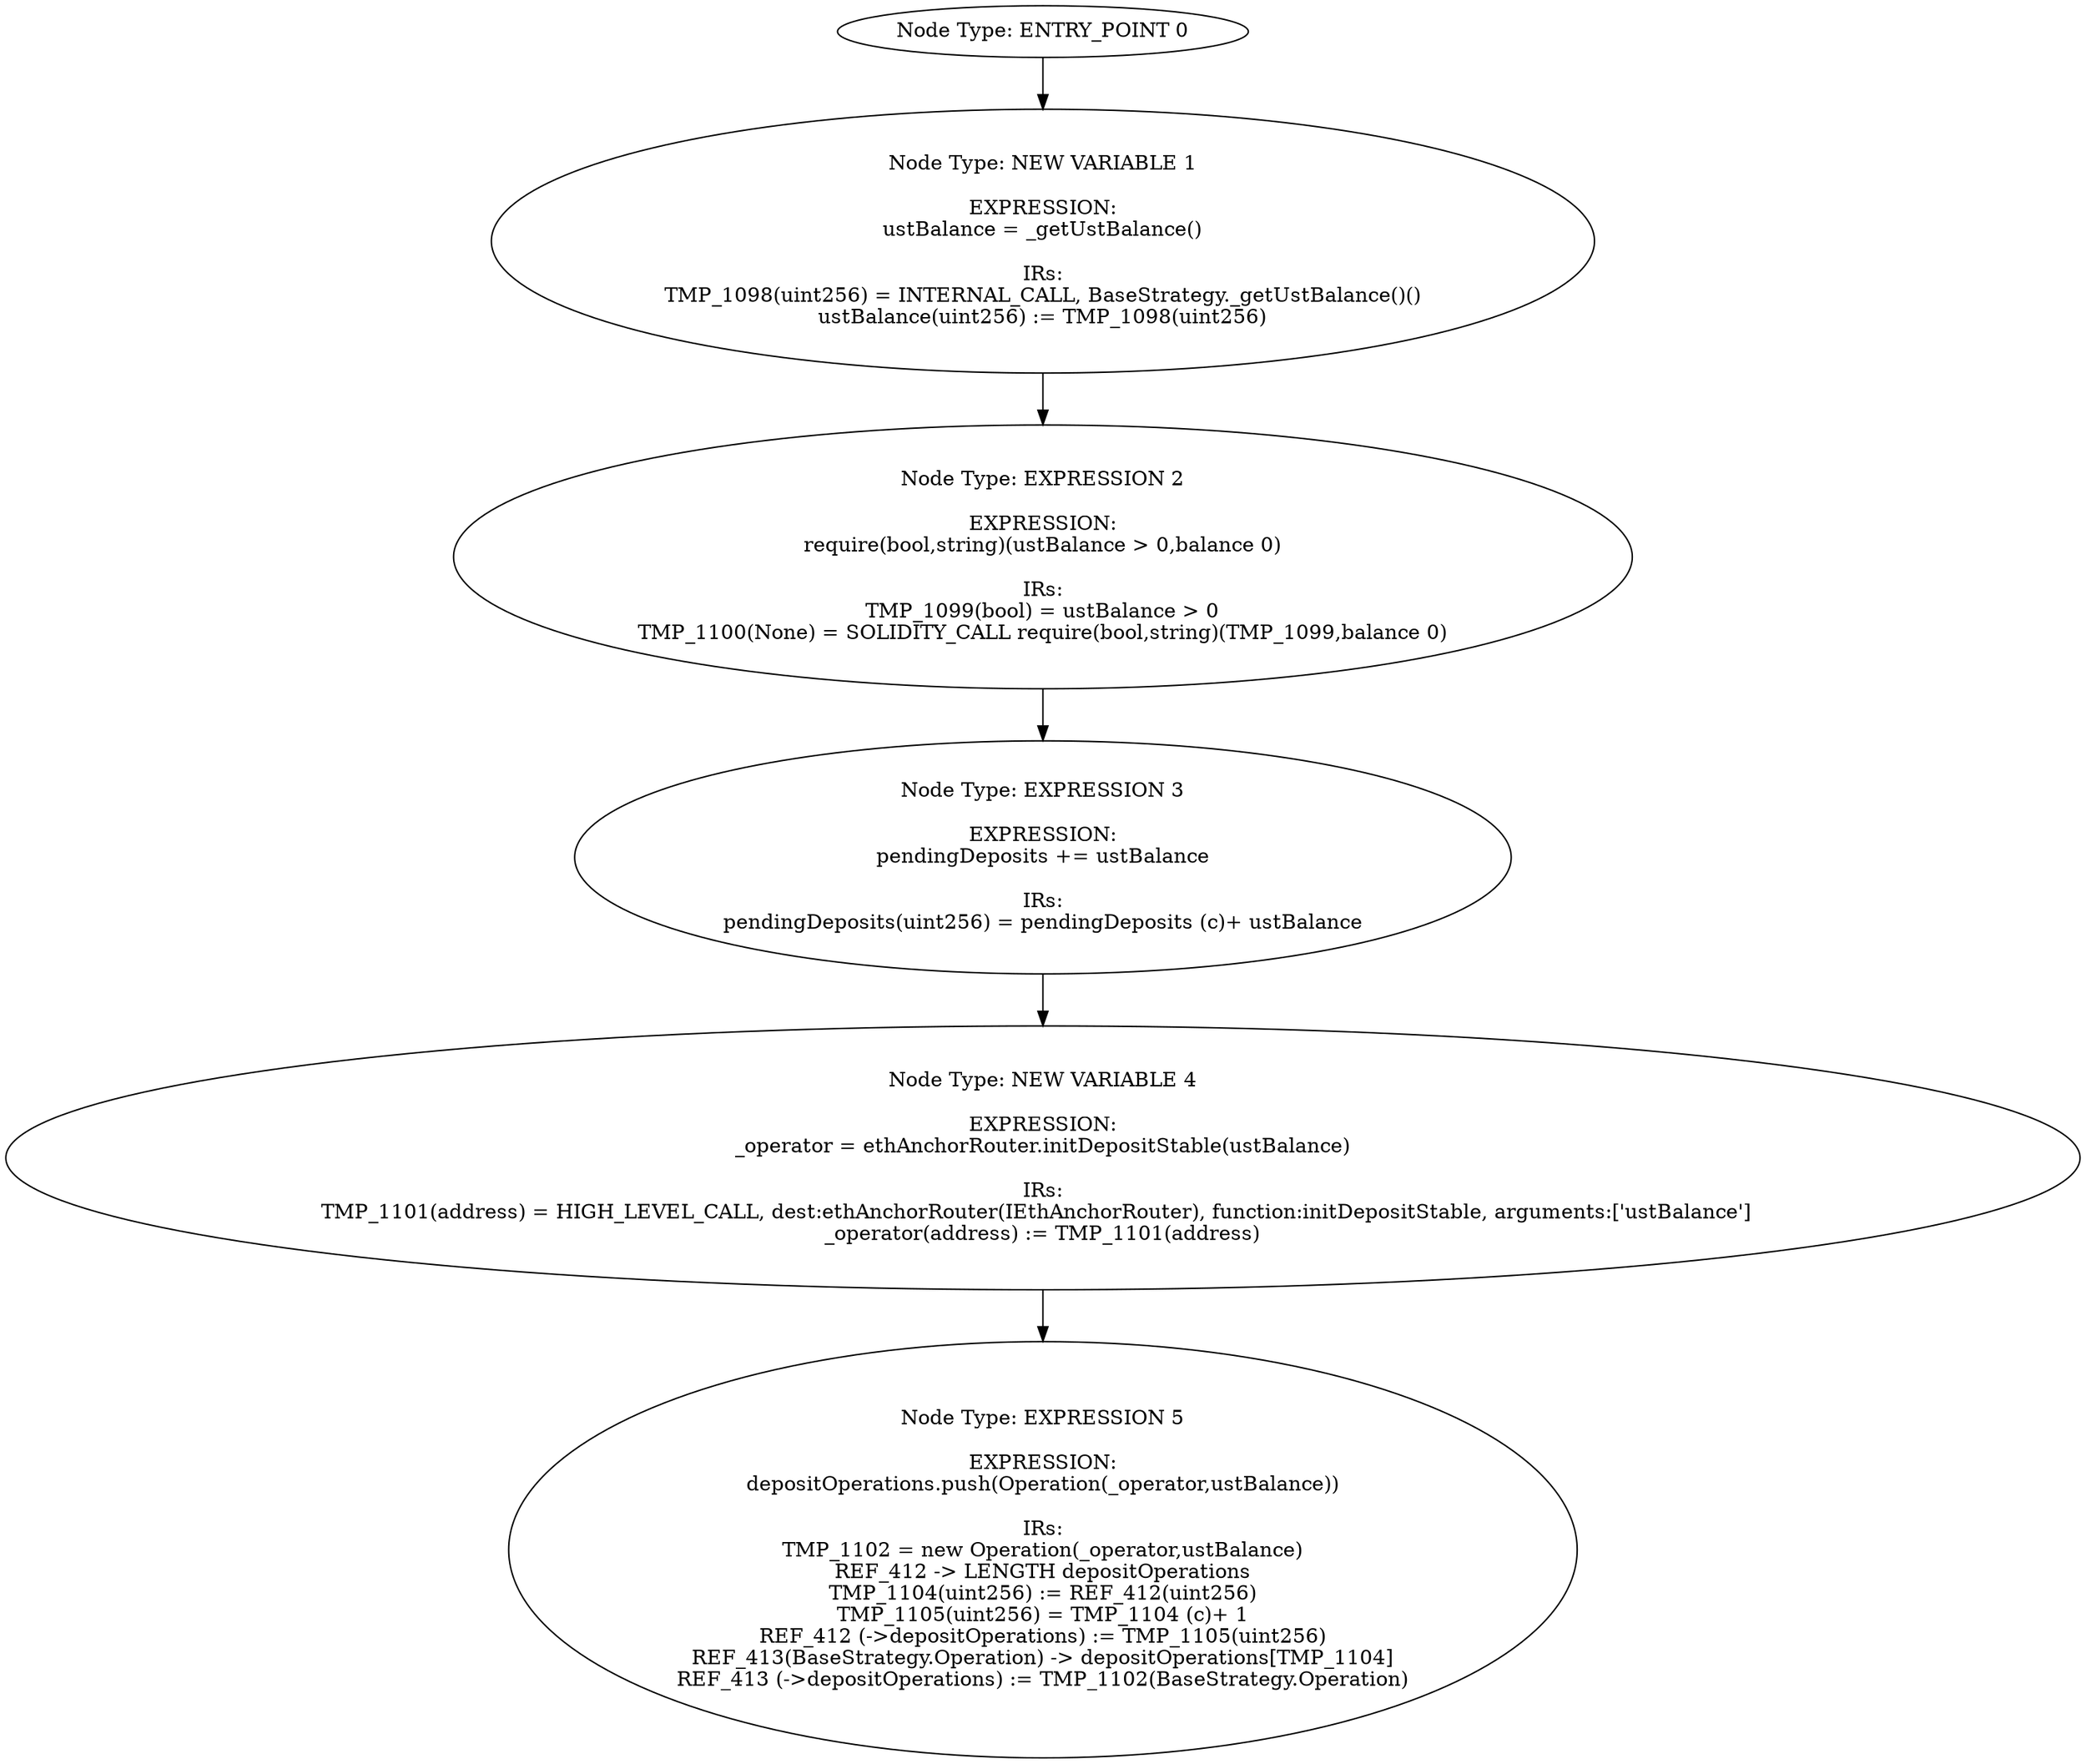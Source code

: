 digraph{
0[label="Node Type: ENTRY_POINT 0
"];
0->1;
1[label="Node Type: NEW VARIABLE 1

EXPRESSION:
ustBalance = _getUstBalance()

IRs:
TMP_1098(uint256) = INTERNAL_CALL, BaseStrategy._getUstBalance()()
ustBalance(uint256) := TMP_1098(uint256)"];
1->2;
2[label="Node Type: EXPRESSION 2

EXPRESSION:
require(bool,string)(ustBalance > 0,balance 0)

IRs:
TMP_1099(bool) = ustBalance > 0
TMP_1100(None) = SOLIDITY_CALL require(bool,string)(TMP_1099,balance 0)"];
2->3;
3[label="Node Type: EXPRESSION 3

EXPRESSION:
pendingDeposits += ustBalance

IRs:
pendingDeposits(uint256) = pendingDeposits (c)+ ustBalance"];
3->4;
4[label="Node Type: NEW VARIABLE 4

EXPRESSION:
_operator = ethAnchorRouter.initDepositStable(ustBalance)

IRs:
TMP_1101(address) = HIGH_LEVEL_CALL, dest:ethAnchorRouter(IEthAnchorRouter), function:initDepositStable, arguments:['ustBalance']  
_operator(address) := TMP_1101(address)"];
4->5;
5[label="Node Type: EXPRESSION 5

EXPRESSION:
depositOperations.push(Operation(_operator,ustBalance))

IRs:
TMP_1102 = new Operation(_operator,ustBalance)
REF_412 -> LENGTH depositOperations
TMP_1104(uint256) := REF_412(uint256)
TMP_1105(uint256) = TMP_1104 (c)+ 1
REF_412 (->depositOperations) := TMP_1105(uint256)
REF_413(BaseStrategy.Operation) -> depositOperations[TMP_1104]
REF_413 (->depositOperations) := TMP_1102(BaseStrategy.Operation)"];
}
